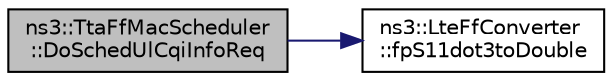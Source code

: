 digraph "ns3::TtaFfMacScheduler::DoSchedUlCqiInfoReq"
{
 // LATEX_PDF_SIZE
  edge [fontname="Helvetica",fontsize="10",labelfontname="Helvetica",labelfontsize="10"];
  node [fontname="Helvetica",fontsize="10",shape=record];
  rankdir="LR";
  Node1 [label="ns3::TtaFfMacScheduler\l::DoSchedUlCqiInfoReq",height=0.2,width=0.4,color="black", fillcolor="grey75", style="filled", fontcolor="black",tooltip="Sched UL CQI info request function."];
  Node1 -> Node2 [color="midnightblue",fontsize="10",style="solid",fontname="Helvetica"];
  Node2 [label="ns3::LteFfConverter\l::fpS11dot3toDouble",height=0.2,width=0.4,color="black", fillcolor="white", style="filled",URL="$classns3_1_1_lte_ff_converter.html#aa5d8c2a8f988dbd63da91818c18666eb",tooltip="Convert from fixed point S11.3 notation to double."];
}
